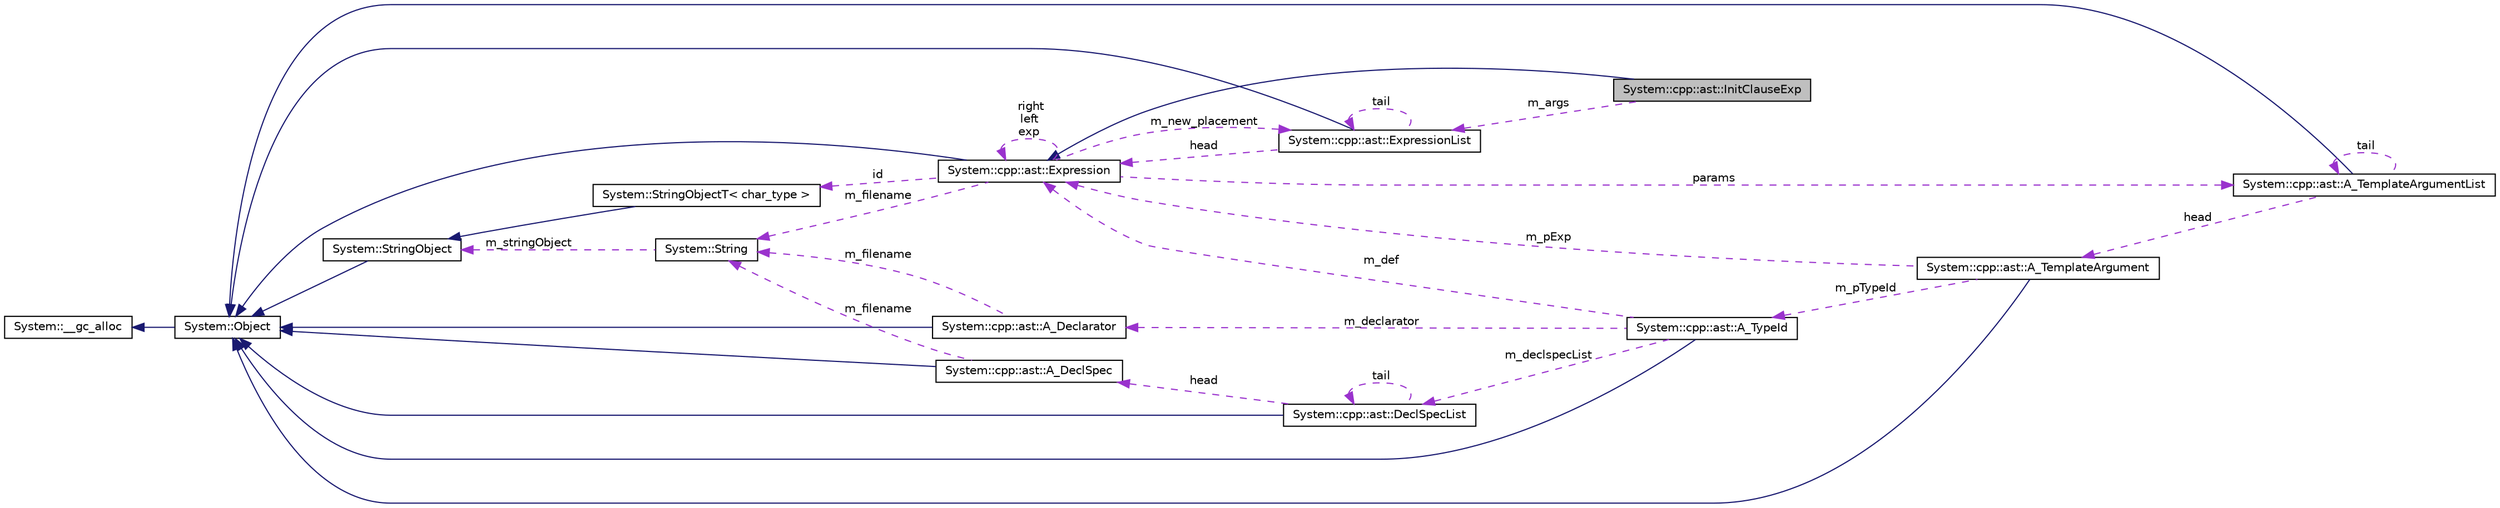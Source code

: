 digraph G
{
  edge [fontname="Helvetica",fontsize="10",labelfontname="Helvetica",labelfontsize="10"];
  node [fontname="Helvetica",fontsize="10",shape=record];
  rankdir="LR";
  Node1 [label="System::cpp::ast::InitClauseExp",height=0.2,width=0.4,color="black", fillcolor="grey75", style="filled" fontcolor="black"];
  Node2 -> Node1 [dir="back",color="midnightblue",fontsize="10",style="solid",fontname="Helvetica"];
  Node2 [label="System::cpp::ast::Expression",height=0.2,width=0.4,color="black", fillcolor="white", style="filled",URL="$class_system_1_1cpp_1_1ast_1_1_expression.html"];
  Node3 -> Node2 [dir="back",color="midnightblue",fontsize="10",style="solid",fontname="Helvetica"];
  Node3 [label="System::Object",height=0.2,width=0.4,color="black", fillcolor="white", style="filled",URL="$class_system_1_1_object.html"];
  Node4 -> Node3 [dir="back",color="midnightblue",fontsize="10",style="solid",fontname="Helvetica"];
  Node4 [label="System::__gc_alloc",height=0.2,width=0.4,color="black", fillcolor="white", style="filled",URL="$class_system_1_1____gc__alloc.html"];
  Node5 -> Node2 [dir="back",color="darkorchid3",fontsize="10",style="dashed",label=" m_filename" ,fontname="Helvetica"];
  Node5 [label="System::String",height=0.2,width=0.4,color="black", fillcolor="white", style="filled",URL="$class_system_1_1_string.html"];
  Node6 -> Node5 [dir="back",color="darkorchid3",fontsize="10",style="dashed",label=" m_stringObject" ,fontname="Helvetica"];
  Node6 [label="System::StringObject",height=0.2,width=0.4,color="black", fillcolor="white", style="filled",URL="$class_system_1_1_string_object.html"];
  Node3 -> Node6 [dir="back",color="midnightblue",fontsize="10",style="solid",fontname="Helvetica"];
  Node7 -> Node2 [dir="back",color="darkorchid3",fontsize="10",style="dashed",label=" m_new_placement" ,fontname="Helvetica"];
  Node7 [label="System::cpp::ast::ExpressionList",height=0.2,width=0.4,color="black", fillcolor="white", style="filled",URL="$class_system_1_1cpp_1_1ast_1_1_expression_list.html"];
  Node3 -> Node7 [dir="back",color="midnightblue",fontsize="10",style="solid",fontname="Helvetica"];
  Node7 -> Node7 [dir="back",color="darkorchid3",fontsize="10",style="dashed",label=" tail" ,fontname="Helvetica"];
  Node2 -> Node7 [dir="back",color="darkorchid3",fontsize="10",style="dashed",label=" head" ,fontname="Helvetica"];
  Node2 -> Node2 [dir="back",color="darkorchid3",fontsize="10",style="dashed",label=" right\nleft\nexp" ,fontname="Helvetica"];
  Node8 -> Node2 [dir="back",color="darkorchid3",fontsize="10",style="dashed",label=" params" ,fontname="Helvetica"];
  Node8 [label="System::cpp::ast::A_TemplateArgumentList",height=0.2,width=0.4,color="black", fillcolor="white", style="filled",URL="$class_system_1_1cpp_1_1ast_1_1_a___template_argument_list.html"];
  Node3 -> Node8 [dir="back",color="midnightblue",fontsize="10",style="solid",fontname="Helvetica"];
  Node8 -> Node8 [dir="back",color="darkorchid3",fontsize="10",style="dashed",label=" tail" ,fontname="Helvetica"];
  Node9 -> Node8 [dir="back",color="darkorchid3",fontsize="10",style="dashed",label=" head" ,fontname="Helvetica"];
  Node9 [label="System::cpp::ast::A_TemplateArgument",height=0.2,width=0.4,color="black", fillcolor="white", style="filled",URL="$class_system_1_1cpp_1_1ast_1_1_a___template_argument.html"];
  Node3 -> Node9 [dir="back",color="midnightblue",fontsize="10",style="solid",fontname="Helvetica"];
  Node10 -> Node9 [dir="back",color="darkorchid3",fontsize="10",style="dashed",label=" m_pTypeId" ,fontname="Helvetica"];
  Node10 [label="System::cpp::ast::A_TypeId",height=0.2,width=0.4,color="black", fillcolor="white", style="filled",URL="$class_system_1_1cpp_1_1ast_1_1_a___type_id.html"];
  Node3 -> Node10 [dir="back",color="midnightblue",fontsize="10",style="solid",fontname="Helvetica"];
  Node11 -> Node10 [dir="back",color="darkorchid3",fontsize="10",style="dashed",label=" m_declspecList" ,fontname="Helvetica"];
  Node11 [label="System::cpp::ast::DeclSpecList",height=0.2,width=0.4,color="black", fillcolor="white", style="filled",URL="$class_system_1_1cpp_1_1ast_1_1_decl_spec_list.html"];
  Node3 -> Node11 [dir="back",color="midnightblue",fontsize="10",style="solid",fontname="Helvetica"];
  Node11 -> Node11 [dir="back",color="darkorchid3",fontsize="10",style="dashed",label=" tail" ,fontname="Helvetica"];
  Node12 -> Node11 [dir="back",color="darkorchid3",fontsize="10",style="dashed",label=" head" ,fontname="Helvetica"];
  Node12 [label="System::cpp::ast::A_DeclSpec",height=0.2,width=0.4,color="black", fillcolor="white", style="filled",URL="$class_system_1_1cpp_1_1ast_1_1_a___decl_spec.html"];
  Node3 -> Node12 [dir="back",color="midnightblue",fontsize="10",style="solid",fontname="Helvetica"];
  Node5 -> Node12 [dir="back",color="darkorchid3",fontsize="10",style="dashed",label=" m_filename" ,fontname="Helvetica"];
  Node13 -> Node10 [dir="back",color="darkorchid3",fontsize="10",style="dashed",label=" m_declarator" ,fontname="Helvetica"];
  Node13 [label="System::cpp::ast::A_Declarator",height=0.2,width=0.4,color="black", fillcolor="white", style="filled",URL="$class_system_1_1cpp_1_1ast_1_1_a___declarator.html"];
  Node3 -> Node13 [dir="back",color="midnightblue",fontsize="10",style="solid",fontname="Helvetica"];
  Node5 -> Node13 [dir="back",color="darkorchid3",fontsize="10",style="dashed",label=" m_filename" ,fontname="Helvetica"];
  Node2 -> Node10 [dir="back",color="darkorchid3",fontsize="10",style="dashed",label=" m_def" ,fontname="Helvetica"];
  Node2 -> Node9 [dir="back",color="darkorchid3",fontsize="10",style="dashed",label=" m_pExp" ,fontname="Helvetica"];
  Node14 -> Node2 [dir="back",color="darkorchid3",fontsize="10",style="dashed",label=" id" ,fontname="Helvetica"];
  Node14 [label="System::StringObjectT\< char_type \>",height=0.2,width=0.4,color="black", fillcolor="white", style="filled",URL="$class_system_1_1_string_object_t.html"];
  Node6 -> Node14 [dir="back",color="midnightblue",fontsize="10",style="solid",fontname="Helvetica"];
  Node7 -> Node1 [dir="back",color="darkorchid3",fontsize="10",style="dashed",label=" m_args" ,fontname="Helvetica"];
}

